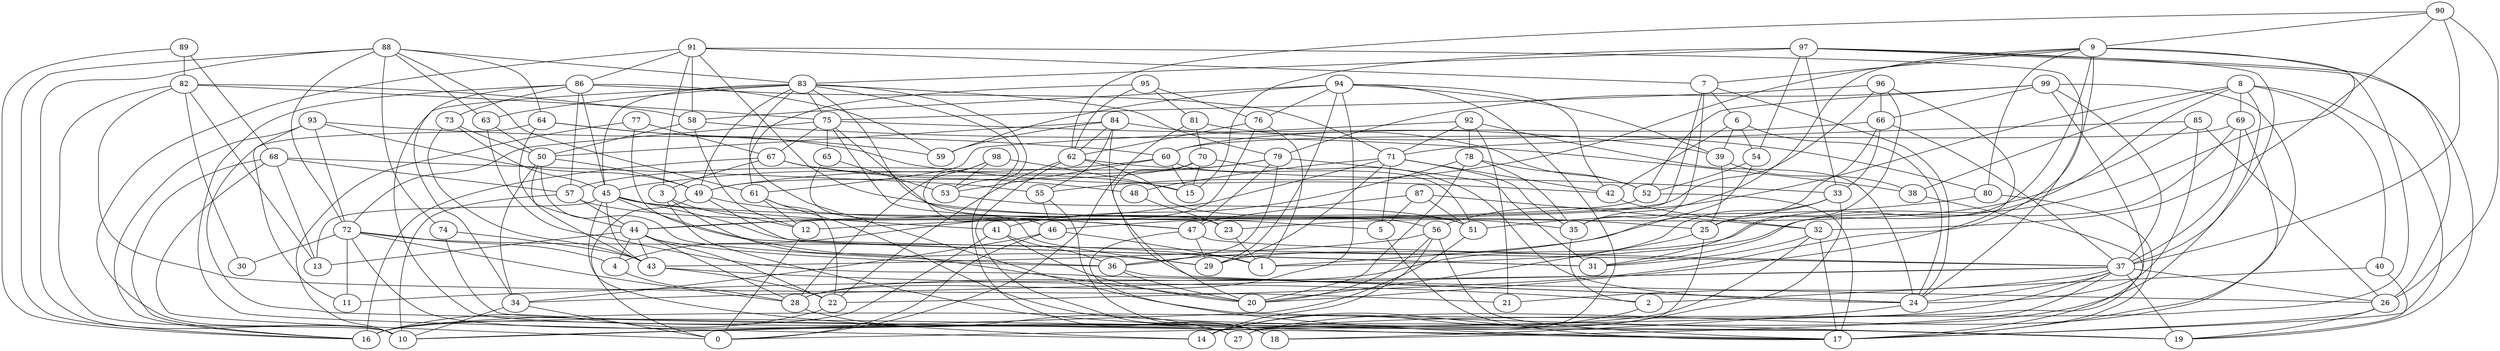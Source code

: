 digraph GG_graph {

subgraph G_graph {
edge [color = black]
"88" -> "74" [dir = none]
"88" -> "64" [dir = none]
"88" -> "61" [dir = none]
"88" -> "83" [dir = none]
"88" -> "63" [dir = none]
"64" -> "42" [dir = none]
"64" -> "44" [dir = none]
"64" -> "59" [dir = none]
"55" -> "46" [dir = none]
"3" -> "20" [dir = none]
"3" -> "17" [dir = none]
"62" -> "51" [dir = none]
"2" -> "14" [dir = none]
"25" -> "14" [dir = none]
"60" -> "51" [dir = none]
"60" -> "53" [dir = none]
"73" -> "43" [dir = none]
"73" -> "45" [dir = none]
"89" -> "68" [dir = none]
"89" -> "82" [dir = none]
"89" -> "16" [dir = none]
"93" -> "72" [dir = none]
"93" -> "16" [dir = none]
"93" -> "60" [dir = none]
"93" -> "11" [dir = none]
"42" -> "32" [dir = none]
"63" -> "26" [dir = none]
"63" -> "50" [dir = none]
"26" -> "17" [dir = none]
"77" -> "67" [dir = none]
"77" -> "10" [dir = none]
"77" -> "29" [dir = none]
"99" -> "79" [dir = none]
"99" -> "27" [dir = none]
"40" -> "19" [dir = none]
"57" -> "47" [dir = none]
"45" -> "37" [dir = none]
"45" -> "13" [dir = none]
"45" -> "14" [dir = none]
"45" -> "35" [dir = none]
"45" -> "31" [dir = none]
"49" -> "47" [dir = none]
"49" -> "31" [dir = none]
"80" -> "17" [dir = none]
"83" -> "79" [dir = none]
"83" -> "63" [dir = none]
"83" -> "23" [dir = none]
"83" -> "53" [dir = none]
"83" -> "49" [dir = none]
"83" -> "27" [dir = none]
"83" -> "75" [dir = none]
"83" -> "18" [dir = none]
"56" -> "43" [dir = none]
"56" -> "17" [dir = none]
"79" -> "57" [dir = none]
"79" -> "49" [dir = none]
"44" -> "13" [dir = none]
"44" -> "22" [dir = none]
"44" -> "4" [dir = none]
"44" -> "43" [dir = none]
"52" -> "17" [dir = none]
"54" -> "1" [dir = none]
"54" -> "52" [dir = none]
"82" -> "30" [dir = none]
"82" -> "10" [dir = none]
"82" -> "21" [dir = none]
"82" -> "75" [dir = none]
"82" -> "13" [dir = none]
"98" -> "53" [dir = none]
"98" -> "15" [dir = none]
"98" -> "46" [dir = none]
"86" -> "45" [dir = none]
"86" -> "73" [dir = none]
"86" -> "57" [dir = none]
"41" -> "36" [dir = none]
"41" -> "20" [dir = none]
"28" -> "27" [dir = none]
"48" -> "23" [dir = none]
"38" -> "17" [dir = none]
"61" -> "12" [dir = none]
"61" -> "19" [dir = none]
"61" -> "22" [dir = none]
"4" -> "28" [dir = none]
"74" -> "19" [dir = none]
"94" -> "28" [dir = none]
"94" -> "42" [dir = none]
"94" -> "76" [dir = none]
"94" -> "58" [dir = none]
"94" -> "10" [dir = none]
"94" -> "39" [dir = none]
"23" -> "1" [dir = none]
"75" -> "39" [dir = none]
"75" -> "67" [dir = none]
"75" -> "56" [dir = none]
"75" -> "65" [dir = none]
"75" -> "5" [dir = none]
"72" -> "4" [dir = none]
"72" -> "11" [dir = none]
"72" -> "1" [dir = none]
"72" -> "30" [dir = none]
"72" -> "28" [dir = none]
"5" -> "17" [dir = none]
"78" -> "52" [dir = none]
"78" -> "35" [dir = none]
"76" -> "62" [dir = none]
"36" -> "24" [dir = none]
"43" -> "22" [dir = none]
"96" -> "66" [dir = none]
"96" -> "12" [dir = none]
"96" -> "20" [dir = none]
"96" -> "31" [dir = none]
"96" -> "75" [dir = none]
"47" -> "37" [dir = none]
"47" -> "17" [dir = none]
"32" -> "31" [dir = none]
"32" -> "16" [dir = none]
"91" -> "25" [dir = none]
"91" -> "58" [dir = none]
"91" -> "86" [dir = none]
"91" -> "24" [dir = none]
"46" -> "0" [dir = none]
"46" -> "34" [dir = none]
"37" -> "16" [dir = none]
"37" -> "19" [dir = none]
"37" -> "26" [dir = none]
"37" -> "18" [dir = none]
"37" -> "11" [dir = none]
"37" -> "21" [dir = none]
"37" -> "24" [dir = none]
"87" -> "5" [dir = none]
"87" -> "47" [dir = none]
"87" -> "51" [dir = none]
"8" -> "17" [dir = none]
"8" -> "37" [dir = none]
"8" -> "40" [dir = none]
"8" -> "29" [dir = none]
"8" -> "56" [dir = none]
"35" -> "2" [dir = none]
"84" -> "59" [dir = none]
"84" -> "62" [dir = none]
"84" -> "50" [dir = none]
"84" -> "52" [dir = none]
"58" -> "38" [dir = none]
"33" -> "28" [dir = none]
"33" -> "14" [dir = none]
"6" -> "24" [dir = none]
"6" -> "39" [dir = none]
"90" -> "9" [dir = none]
"90" -> "37" [dir = none]
"90" -> "62" [dir = none]
"69" -> "17" [dir = none]
"69" -> "31" [dir = none]
"95" -> "81" [dir = none]
"95" -> "62" [dir = none]
"95" -> "61" [dir = none]
"95" -> "76" [dir = none]
"81" -> "70" [dir = none]
"65" -> "53" [dir = none]
"7" -> "35" [dir = none]
"7" -> "6" [dir = none]
"92" -> "61" [dir = none]
"92" -> "24" [dir = none]
"92" -> "71" [dir = none]
"71" -> "48" [dir = none]
"71" -> "44" [dir = none]
"71" -> "5" [dir = none]
"71" -> "42" [dir = none]
"97" -> "33" [dir = none]
"97" -> "10" [dir = none]
"97" -> "15" [dir = none]
"97" -> "27" [dir = none]
"97" -> "19" [dir = none]
"97" -> "83" [dir = none]
"68" -> "16" [dir = none]
"68" -> "13" [dir = none]
"68" -> "55" [dir = none]
"68" -> "0" [dir = none]
"85" -> "26" [dir = none]
"85" -> "24" [dir = none]
"85" -> "23" [dir = none]
"22" -> "16" [dir = none]
"9" -> "35" [dir = none]
"9" -> "55" [dir = none]
"9" -> "80" [dir = none]
"9" -> "1" [dir = none]
"9" -> "22" [dir = none]
"9" -> "25" [dir = none]
"67" -> "15" [dir = none]
"67" -> "16" [dir = none]
"50" -> "36" [dir = none]
"50" -> "43" [dir = none]
"50" -> "49" [dir = none]
"50" -> "34" [dir = none]
"70" -> "20" [dir = none]
"70" -> "24" [dir = none]
"70" -> "15" [dir = none]
"66" -> "36" [dir = none]
"66" -> "37" [dir = none]
"92" -> "21" [dir = none]
"6" -> "42" [dir = none]
"71" -> "35" [dir = none]
"43" -> "2" [dir = none]
"90" -> "26" [dir = none]
"82" -> "58" [dir = none]
"52" -> "44" [dir = none]
"86" -> "34" [dir = none]
"45" -> "43" [dir = none]
"86" -> "14" [dir = none]
"40" -> "2" [dir = none]
"75" -> "72" [dir = none]
"60" -> "45" [dir = none]
"72" -> "27" [dir = none]
"79" -> "36" [dir = none]
"69" -> "60" [dir = none]
"91" -> "7" [dir = none]
"6" -> "54" [dir = none]
"88" -> "72" [dir = none]
"84" -> "24" [dir = none]
"66" -> "33" [dir = none]
"76" -> "1" [dir = none]
"79" -> "31" [dir = none]
"7" -> "24" [dir = none]
"91" -> "10" [dir = none]
"62" -> "33" [dir = none]
"83" -> "45" [dir = none]
"3" -> "12" [dir = none]
"49" -> "0" [dir = none]
"67" -> "48" [dir = none]
"46" -> "1" [dir = none]
"58" -> "12" [dir = none]
"24" -> "18" [dir = none]
"62" -> "18" [dir = none]
"74" -> "43" [dir = none]
"76" -> "4" [dir = none]
"8" -> "69" [dir = none]
"81" -> "80" [dir = none]
"25" -> "20" [dir = none]
"94" -> "59" [dir = none]
"66" -> "60" [dir = none]
"39" -> "25" [dir = none]
"93" -> "49" [dir = none]
"91" -> "3" [dir = none]
"53" -> "51" [dir = none]
"64" -> "17" [dir = none]
"88" -> "10" [dir = none]
"34" -> "0" [dir = none]
"87" -> "32" [dir = none]
"84" -> "55" [dir = none]
"45" -> "41" [dir = none]
"33" -> "25" [dir = none]
"58" -> "50" [dir = none]
"78" -> "20" [dir = none]
"86" -> "71" [dir = none]
"26" -> "19" [dir = none]
"65" -> "29" [dir = none]
"8" -> "38" [dir = none]
"92" -> "78" [dir = none]
"36" -> "20" [dir = none]
"99" -> "52" [dir = none]
"98" -> "28" [dir = none]
"78" -> "41" [dir = none]
"9" -> "26" [dir = none]
"99" -> "0" [dir = none]
"73" -> "50" [dir = none]
"7" -> "46" [dir = none]
"70" -> "49" [dir = none]
"71" -> "29" [dir = none]
"37" -> "34" [dir = none]
"97" -> "54" [dir = none]
"56" -> "20" [dir = none]
"41" -> "16" [dir = none]
"44" -> "36" [dir = none]
"57" -> "10" [dir = none]
"62" -> "22" [dir = none]
"88" -> "16" [dir = none]
"57" -> "44" [dir = none]
"81" -> "0" [dir = none]
"39" -> "38" [dir = none]
"85" -> "71" [dir = none]
"47" -> "29" [dir = none]
"94" -> "29" [dir = none]
"80" -> "51" [dir = none]
"79" -> "47" [dir = none]
"44" -> "28" [dir = none]
"60" -> "15" [dir = none]
"90" -> "32" [dir = none]
"86" -> "59" [dir = none]
"9" -> "7" [dir = none]
"69" -> "37" [dir = none]
"99" -> "37" [dir = none]
"34" -> "10" [dir = none]
"99" -> "66" [dir = none]
"83" -> "19" [dir = none]
"32" -> "17" [dir = none]
"67" -> "3" [dir = none]
"56" -> "14" [dir = none]
"68" -> "57" [dir = none]
"51" -> "10" [dir = none]
"12" -> "0" [dir = none]
"55" -> "18" [dir = none]
}

}
